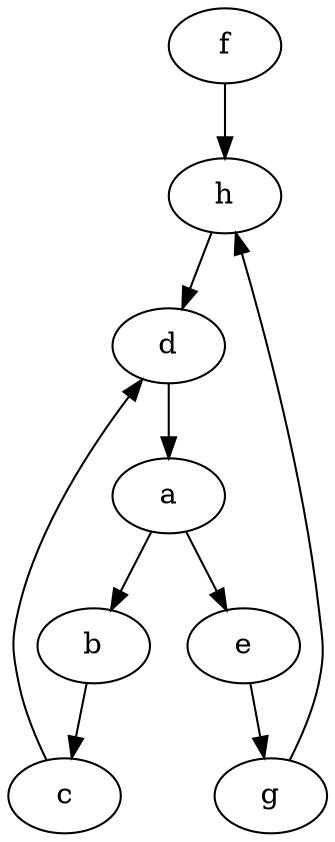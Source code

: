 digraph G {
  f -> h;
  a -> b;
  a -> e;
  h -> d;
  b -> c;
  c -> d;
  e -> g;
  d -> a;
  g -> h;
}
